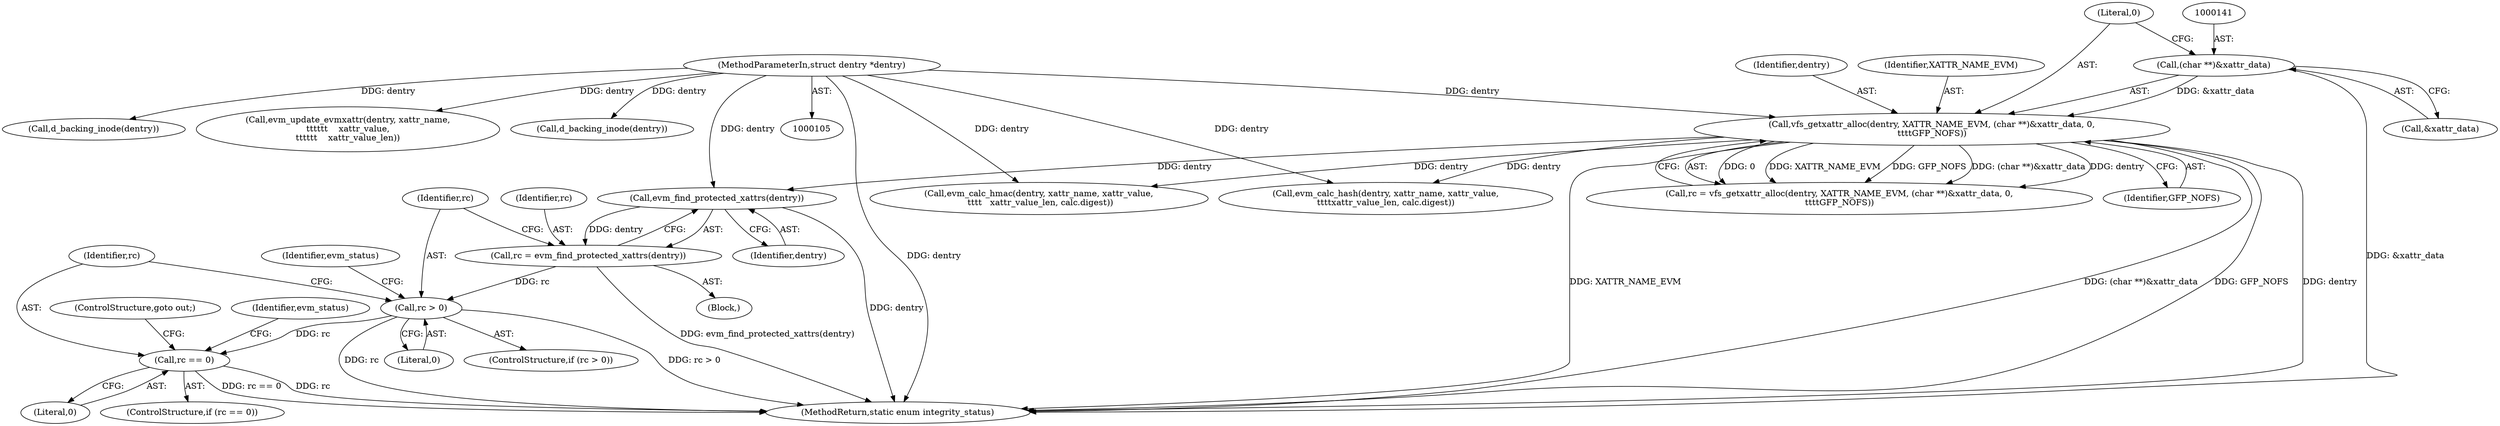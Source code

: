 digraph "0_linux_613317bd212c585c20796c10afe5daaa95d4b0a1@pointer" {
"1000162" [label="(Call,evm_find_protected_xattrs(dentry))"];
"1000137" [label="(Call,vfs_getxattr_alloc(dentry, XATTR_NAME_EVM, (char **)&xattr_data, 0,\n\t\t\t\tGFP_NOFS))"];
"1000106" [label="(MethodParameterIn,struct dentry *dentry)"];
"1000140" [label="(Call,(char **)&xattr_data)"];
"1000160" [label="(Call,rc = evm_find_protected_xattrs(dentry))"];
"1000165" [label="(Call,rc > 0)"];
"1000173" [label="(Call,rc == 0)"];
"1000139" [label="(Identifier,XATTR_NAME_EVM)"];
"1000166" [label="(Identifier,rc)"];
"1000175" [label="(Literal,0)"];
"1000273" [label="(Call,d_backing_inode(dentry))"];
"1000177" [label="(Identifier,evm_status)"];
"1000137" [label="(Call,vfs_getxattr_alloc(dentry, XATTR_NAME_EVM, (char **)&xattr_data, 0,\n\t\t\t\tGFP_NOFS))"];
"1000167" [label="(Literal,0)"];
"1000140" [label="(Call,(char **)&xattr_data)"];
"1000165" [label="(Call,rc > 0)"];
"1000189" [label="(ControlStructure,goto out;)"];
"1000161" [label="(Identifier,rc)"];
"1000142" [label="(Call,&xattr_data)"];
"1000164" [label="(ControlStructure,if (rc > 0))"];
"1000138" [label="(Identifier,dentry)"];
"1000135" [label="(Call,rc = vfs_getxattr_alloc(dentry, XATTR_NAME_EVM, (char **)&xattr_data, 0,\n\t\t\t\tGFP_NOFS))"];
"1000160" [label="(Call,rc = evm_find_protected_xattrs(dentry))"];
"1000169" [label="(Identifier,evm_status)"];
"1000159" [label="(Block,)"];
"1000162" [label="(Call,evm_find_protected_xattrs(dentry))"];
"1000163" [label="(Identifier,dentry)"];
"1000235" [label="(Call,evm_calc_hash(dentry, xattr_name, xattr_value,\n\t\t\t\txattr_value_len, calc.digest))"];
"1000106" [label="(MethodParameterIn,struct dentry *dentry)"];
"1000275" [label="(Call,evm_update_evmxattr(dentry, xattr_name,\n\t\t\t\t\t\t    xattr_value,\n\t\t\t\t\t\t    xattr_value_len))"];
"1000269" [label="(Call,d_backing_inode(dentry))"];
"1000201" [label="(Call,evm_calc_hmac(dentry, xattr_name, xattr_value,\n \t\t\t\t   xattr_value_len, calc.digest))"];
"1000174" [label="(Identifier,rc)"];
"1000145" [label="(Identifier,GFP_NOFS)"];
"1000173" [label="(Call,rc == 0)"];
"1000172" [label="(ControlStructure,if (rc == 0))"];
"1000310" [label="(MethodReturn,static enum integrity_status)"];
"1000144" [label="(Literal,0)"];
"1000162" -> "1000160"  [label="AST: "];
"1000162" -> "1000163"  [label="CFG: "];
"1000163" -> "1000162"  [label="AST: "];
"1000160" -> "1000162"  [label="CFG: "];
"1000162" -> "1000310"  [label="DDG: dentry"];
"1000162" -> "1000160"  [label="DDG: dentry"];
"1000137" -> "1000162"  [label="DDG: dentry"];
"1000106" -> "1000162"  [label="DDG: dentry"];
"1000137" -> "1000135"  [label="AST: "];
"1000137" -> "1000145"  [label="CFG: "];
"1000138" -> "1000137"  [label="AST: "];
"1000139" -> "1000137"  [label="AST: "];
"1000140" -> "1000137"  [label="AST: "];
"1000144" -> "1000137"  [label="AST: "];
"1000145" -> "1000137"  [label="AST: "];
"1000135" -> "1000137"  [label="CFG: "];
"1000137" -> "1000310"  [label="DDG: XATTR_NAME_EVM"];
"1000137" -> "1000310"  [label="DDG: (char **)&xattr_data"];
"1000137" -> "1000310"  [label="DDG: GFP_NOFS"];
"1000137" -> "1000310"  [label="DDG: dentry"];
"1000137" -> "1000135"  [label="DDG: 0"];
"1000137" -> "1000135"  [label="DDG: XATTR_NAME_EVM"];
"1000137" -> "1000135"  [label="DDG: GFP_NOFS"];
"1000137" -> "1000135"  [label="DDG: (char **)&xattr_data"];
"1000137" -> "1000135"  [label="DDG: dentry"];
"1000106" -> "1000137"  [label="DDG: dentry"];
"1000140" -> "1000137"  [label="DDG: &xattr_data"];
"1000137" -> "1000201"  [label="DDG: dentry"];
"1000137" -> "1000235"  [label="DDG: dentry"];
"1000106" -> "1000105"  [label="AST: "];
"1000106" -> "1000310"  [label="DDG: dentry"];
"1000106" -> "1000201"  [label="DDG: dentry"];
"1000106" -> "1000235"  [label="DDG: dentry"];
"1000106" -> "1000269"  [label="DDG: dentry"];
"1000106" -> "1000273"  [label="DDG: dentry"];
"1000106" -> "1000275"  [label="DDG: dentry"];
"1000140" -> "1000142"  [label="CFG: "];
"1000141" -> "1000140"  [label="AST: "];
"1000142" -> "1000140"  [label="AST: "];
"1000144" -> "1000140"  [label="CFG: "];
"1000140" -> "1000310"  [label="DDG: &xattr_data"];
"1000160" -> "1000159"  [label="AST: "];
"1000161" -> "1000160"  [label="AST: "];
"1000166" -> "1000160"  [label="CFG: "];
"1000160" -> "1000310"  [label="DDG: evm_find_protected_xattrs(dentry)"];
"1000160" -> "1000165"  [label="DDG: rc"];
"1000165" -> "1000164"  [label="AST: "];
"1000165" -> "1000167"  [label="CFG: "];
"1000166" -> "1000165"  [label="AST: "];
"1000167" -> "1000165"  [label="AST: "];
"1000169" -> "1000165"  [label="CFG: "];
"1000174" -> "1000165"  [label="CFG: "];
"1000165" -> "1000310"  [label="DDG: rc"];
"1000165" -> "1000310"  [label="DDG: rc > 0"];
"1000165" -> "1000173"  [label="DDG: rc"];
"1000173" -> "1000172"  [label="AST: "];
"1000173" -> "1000175"  [label="CFG: "];
"1000174" -> "1000173"  [label="AST: "];
"1000175" -> "1000173"  [label="AST: "];
"1000177" -> "1000173"  [label="CFG: "];
"1000189" -> "1000173"  [label="CFG: "];
"1000173" -> "1000310"  [label="DDG: rc == 0"];
"1000173" -> "1000310"  [label="DDG: rc"];
}
